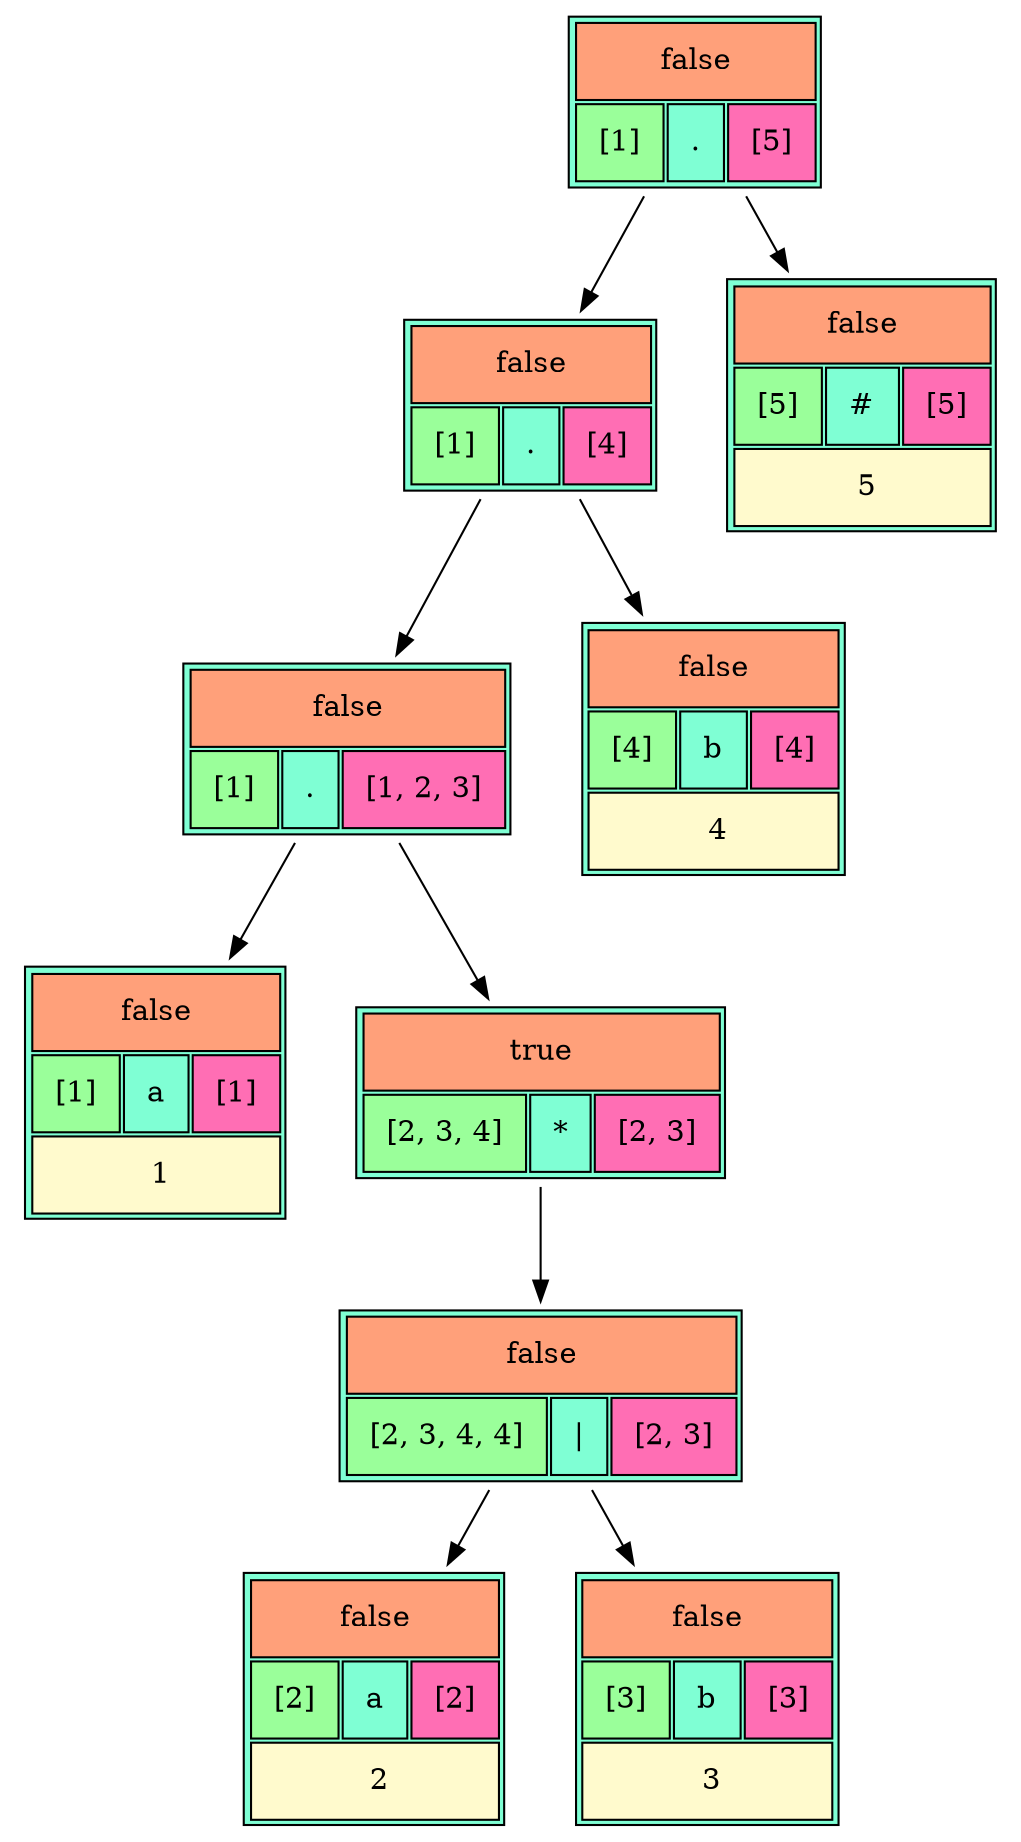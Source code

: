 digraph G { 
N1[shape = none label=<
 <TABLE bgcolor = "aquamarine1" border= "1" cellspacing="2" cellpadding="10" >
 <TR>
 <TD colspan="3" bgcolor="lightsalmon">false</TD>
 </TR>
 <TR>
<TD bgcolor="palegreen1">[1]</TD>
<TD>.</TD>
<TD bgcolor = "hotpink1">[5]</TD>
</TR>
</TABLE>>];N2[shape = none label=<
 <TABLE bgcolor = "aquamarine1" border= "1" cellspacing="2" cellpadding="10" >
 <TR>
 <TD colspan="3" bgcolor="lightsalmon">false</TD>
 </TR>
 <TR>
<TD bgcolor="palegreen1">[1]</TD>
<TD>.</TD>
<TD bgcolor = "hotpink1">[4]</TD>
</TR>
</TABLE>>];N1 -> N2;
N3[shape = none label=<
 <TABLE bgcolor = "aquamarine1" border= "1" cellspacing="2" cellpadding="10" >
 <TR>
 <TD colspan="3" bgcolor="lightsalmon">false</TD>
 </TR>
 <TR>
<TD bgcolor="palegreen1">[1]</TD>
<TD>.</TD>
<TD bgcolor = "hotpink1">[1, 2, 3]</TD>
</TR>
</TABLE>>];N2 -> N3;
N4[shape = none label=<
 <TABLE bgcolor = "aquamarine1" border= "1" cellspacing="2" cellpadding="10" >
 <TR>
 <TD colspan="3" bgcolor="lightsalmon">false</TD>
 </TR>
 <TR>
<TD bgcolor="palegreen1">[1]</TD>
<TD>a</TD>
<TD bgcolor = "hotpink1">[1]</TD>
</TR>
 <TR>
<TD colspan="3" bgcolor="lemonchiffon1"> 1</TD>
</TR>
</TABLE>>];N3 -> N4;
N5[shape = none label=<
 <TABLE bgcolor = "aquamarine1" border= "1" cellspacing="2" cellpadding="10" >
 <TR>
 <TD colspan="3" bgcolor="lightsalmon">true</TD>
 </TR>
 <TR>
<TD bgcolor="palegreen1">[2, 3, 4]</TD>
<TD>*</TD>
<TD bgcolor = "hotpink1">[2, 3]</TD>
</TR>
</TABLE>>];N3 -> N5;
N6[shape = none label=<
 <TABLE bgcolor = "aquamarine1" border= "1" cellspacing="2" cellpadding="10" >
 <TR>
 <TD colspan="3" bgcolor="lightsalmon">false</TD>
 </TR>
 <TR>
<TD bgcolor="palegreen1">[2, 3, 4, 4]</TD>
<TD>|</TD>
<TD bgcolor = "hotpink1">[2, 3]</TD>
</TR>
</TABLE>>];N5 -> N6;
N7[shape = none label=<
 <TABLE bgcolor = "aquamarine1" border= "1" cellspacing="2" cellpadding="10" >
 <TR>
 <TD colspan="3" bgcolor="lightsalmon">false</TD>
 </TR>
 <TR>
<TD bgcolor="palegreen1">[2]</TD>
<TD>a</TD>
<TD bgcolor = "hotpink1">[2]</TD>
</TR>
 <TR>
<TD colspan="3" bgcolor="lemonchiffon1"> 2</TD>
</TR>
</TABLE>>];N6 -> N7;
N8[shape = none label=<
 <TABLE bgcolor = "aquamarine1" border= "1" cellspacing="2" cellpadding="10" >
 <TR>
 <TD colspan="3" bgcolor="lightsalmon">false</TD>
 </TR>
 <TR>
<TD bgcolor="palegreen1">[3]</TD>
<TD>b</TD>
<TD bgcolor = "hotpink1">[3]</TD>
</TR>
 <TR>
<TD colspan="3" bgcolor="lemonchiffon1"> 3</TD>
</TR>
</TABLE>>];N6 -> N8;
N9[shape = none label=<
 <TABLE bgcolor = "aquamarine1" border= "1" cellspacing="2" cellpadding="10" >
 <TR>
 <TD colspan="3" bgcolor="lightsalmon">false</TD>
 </TR>
 <TR>
<TD bgcolor="palegreen1">[4]</TD>
<TD>b</TD>
<TD bgcolor = "hotpink1">[4]</TD>
</TR>
 <TR>
<TD colspan="3" bgcolor="lemonchiffon1"> 4</TD>
</TR>
</TABLE>>];N2 -> N9;
N10[shape = none label=<
 <TABLE bgcolor = "aquamarine1" border= "1" cellspacing="2" cellpadding="10" >
 <TR>
 <TD colspan="3" bgcolor="lightsalmon">false</TD>
 </TR>
 <TR>
<TD bgcolor="palegreen1">[5]</TD>
<TD>#</TD>
<TD bgcolor = "hotpink1">[5]</TD>
</TR>
 <TR>
<TD colspan="3" bgcolor="lemonchiffon1"> 5</TD>
</TR>
</TABLE>>];N1 -> N10;

 }
